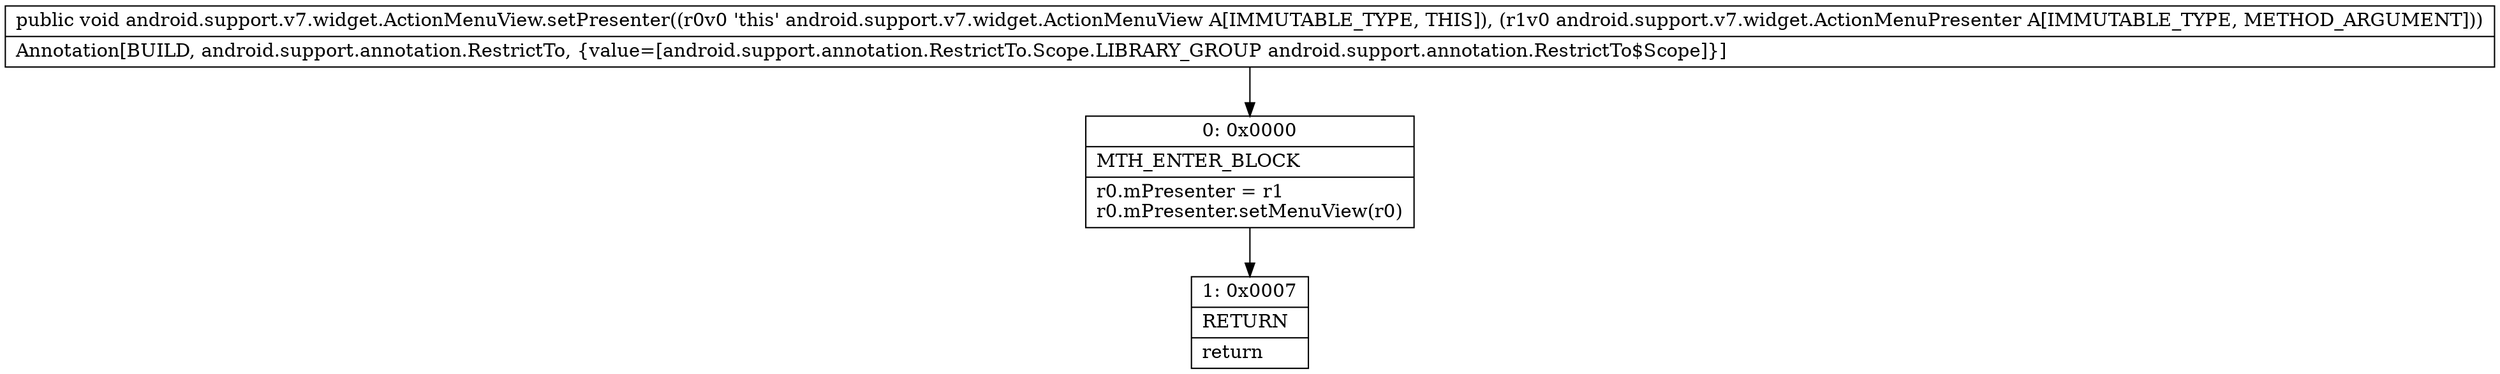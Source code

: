 digraph "CFG forandroid.support.v7.widget.ActionMenuView.setPresenter(Landroid\/support\/v7\/widget\/ActionMenuPresenter;)V" {
Node_0 [shape=record,label="{0\:\ 0x0000|MTH_ENTER_BLOCK\l|r0.mPresenter = r1\lr0.mPresenter.setMenuView(r0)\l}"];
Node_1 [shape=record,label="{1\:\ 0x0007|RETURN\l|return\l}"];
MethodNode[shape=record,label="{public void android.support.v7.widget.ActionMenuView.setPresenter((r0v0 'this' android.support.v7.widget.ActionMenuView A[IMMUTABLE_TYPE, THIS]), (r1v0 android.support.v7.widget.ActionMenuPresenter A[IMMUTABLE_TYPE, METHOD_ARGUMENT]))  | Annotation[BUILD, android.support.annotation.RestrictTo, \{value=[android.support.annotation.RestrictTo.Scope.LIBRARY_GROUP android.support.annotation.RestrictTo$Scope]\}]\l}"];
MethodNode -> Node_0;
Node_0 -> Node_1;
}

